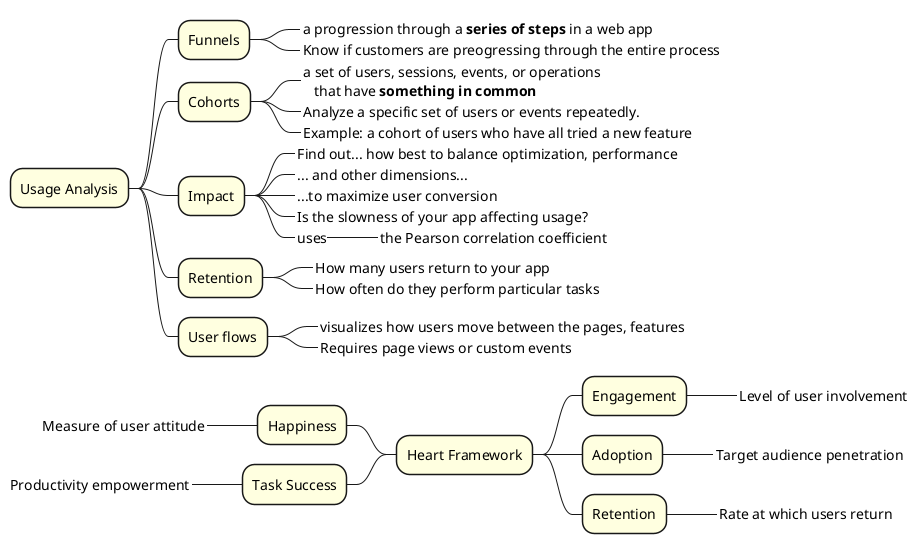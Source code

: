 @startmindmap "Usage Analysis"

skinparam node {
  BackgroundColor LightYellow
}

+ Usage Analysis

++ Funnels
+++_ a progression through a **series of steps** in a web app
+++_ Know if customers are preogressing through the entire process

++ Cohorts
+++_ a set of users, sessions, events, or operations\n   that have **something in common**
+++_ Analyze a specific set of users or events repeatedly.
+++_ Example: a cohort of users who have all tried a new feature

++ Impact
+++_ Find out... how best to balance optimization, performance
+++_ ... and other dimensions...
+++_ ...to maximize user conversion
+++_ Is the slowness of your app affecting usage?
+++_ uses
++++_ the Pearson correlation coefficient

++ Retention
+++_ How many users return to your app
+++_ How often do they perform particular tasks

++ User flows
+++_ visualizes how users move between the pages, features
+++_ Requires page views or custom events

+ Heart Framework
-- Happiness
---_ Measure of user attitude
++ Engagement
+++_ Level of user involvement
++ Adoption
+++_ Target audience penetration
++ Retention
+++_ Rate at which users return
-- Task Success
---_ Productivity empowerment
@endmindmap